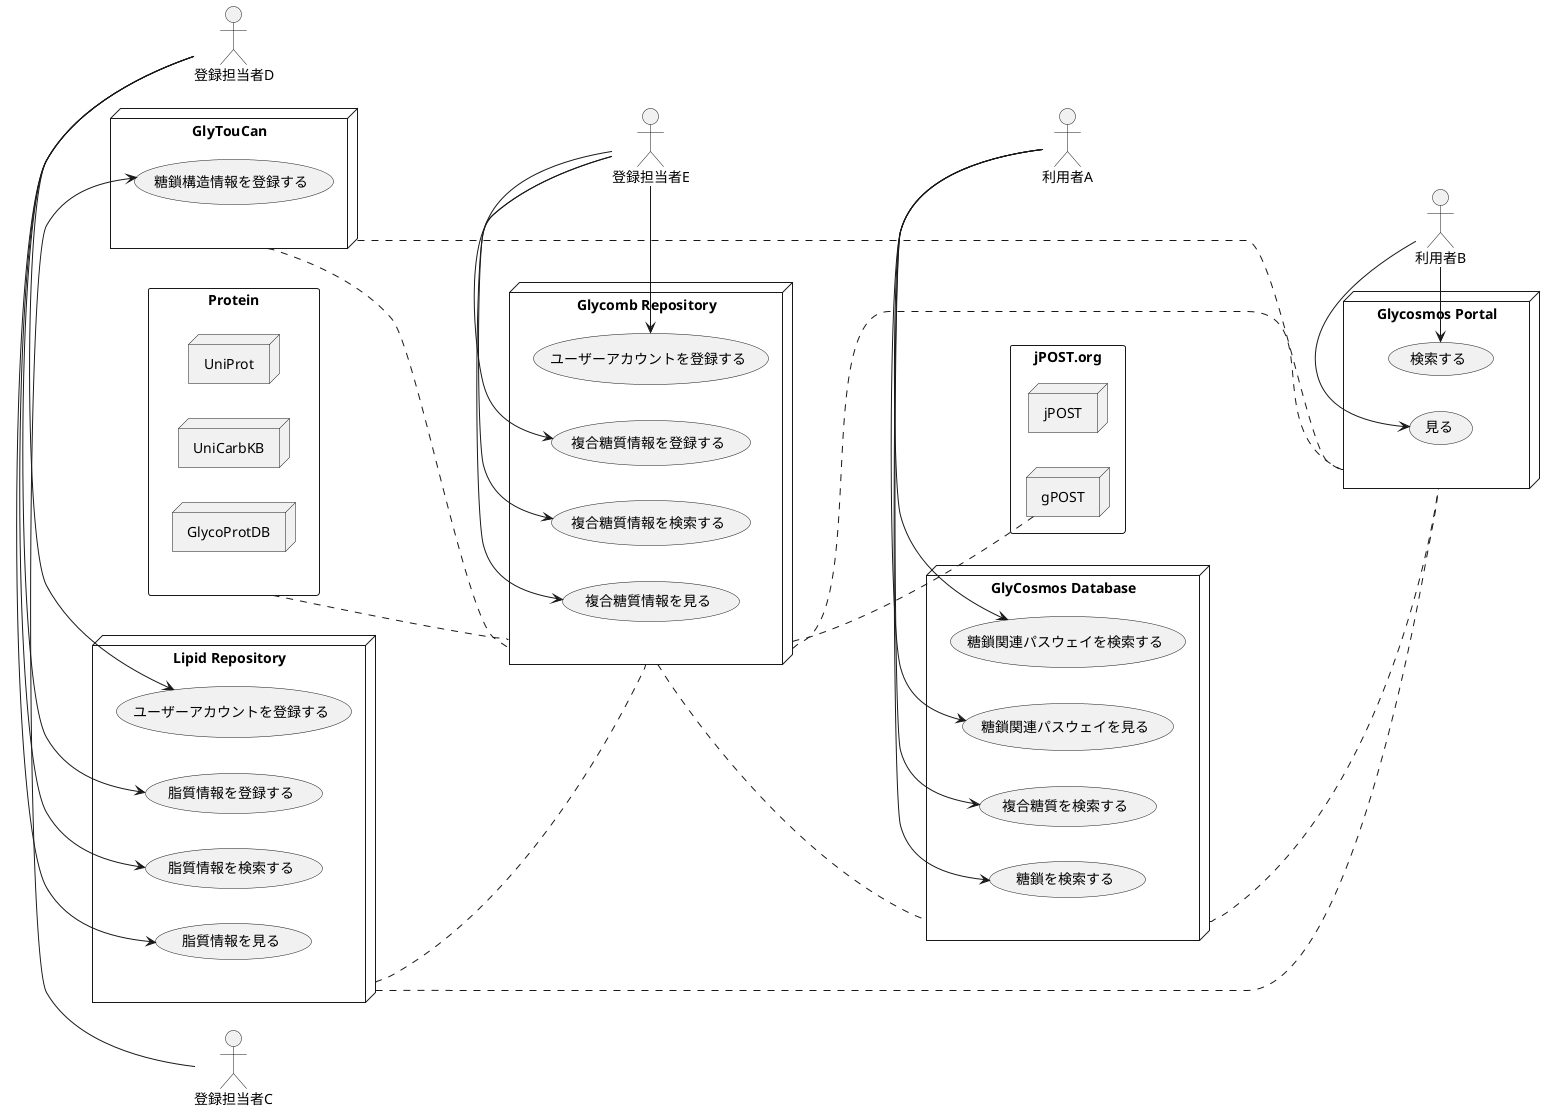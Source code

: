 @startuml

'actor'
actor 登録担当者C
actor 登録担当者D
actor 登録担当者E
actor 利用者A
actor 利用者B
'actor 管理者

left to right direction

node "GlyTouCan" as glytoucan {
登録担当者C-right-> (糖鎖構造情報を登録する)
}

node "Glycomb Repository" as glycomb {
usecase (ユーザーアカウントを登録する) as userAccount
登録担当者E -right-> userAccount
登録担当者E -right-> (複合糖質情報を登録する)
登録担当者E -right-> (複合糖質情報を検索する)
登録担当者E -right-> (複合糖質情報を見る)
}

rectangle "jPOST.org" as jpostorg {
  node "jPOST" as jpost {
  }
  node "gPOST" as gpost {
  }
}

rectangle "Protein" as protein {
  node "UniProt" as uniprot {
  }

  node "UniCarbKB" as unicarbkb {
  }

  node "GlycoProtDB" as glycoprotdb {
  }
}

node "Lipid Repository" as lipidr {
usecase (ユーザーアカウントを登録する) as userLipidR
登録担当者D -right-> userLipidR
登録担当者D -right->  (脂質情報を登録する)
登録担当者D -right->  (脂質情報を検索する)
登録担当者D -right->  (脂質情報を見る)
}

node "GlyCosmos Database" as glycosmosdb {
利用者A -right-> (糖鎖関連パスウェイを検索する)
利用者A -right-> (糖鎖関連パスウェイを見る)
利用者A -right-> (複合糖質を検索する)
利用者A -right-> (糖鎖を検索する)
}

node "Glycosmos Portal" as glycosmosp {
  利用者B -right-> (検索する)
  利用者B -right-> (見る)
}

'LINKING'
protein .... glycomb
'gpost <.... glycomb
glycomb .... gpost
glytoucan .... glycomb
lipidr .... glycomb
glycomb .... glycosmosdb
glycosmosdb .... glycosmosp
glycomb .... glycosmosp
glytoucan .... glycosmosp
lipidr .... glycosmosp


@enduml
